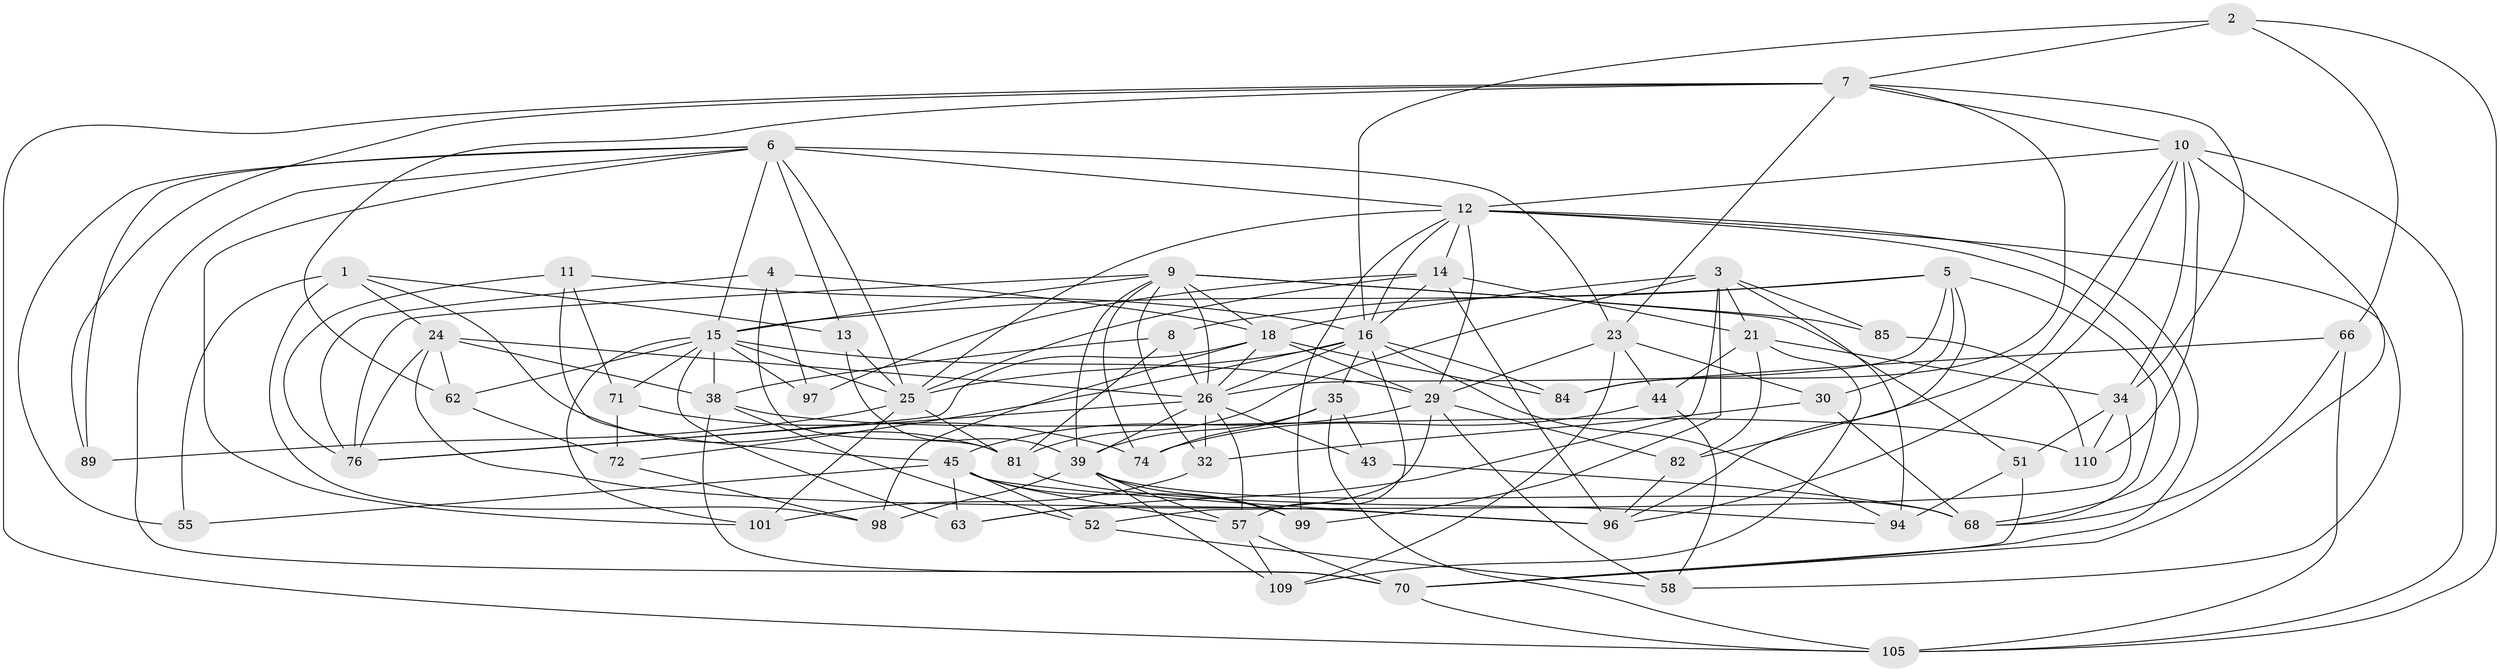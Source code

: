 // original degree distribution, {4: 1.0}
// Generated by graph-tools (version 1.1) at 2025/16/03/09/25 04:16:16]
// undirected, 60 vertices, 168 edges
graph export_dot {
graph [start="1"]
  node [color=gray90,style=filled];
  1 [super="+93"];
  2;
  3 [super="+118+102"];
  4;
  5 [super="+104"];
  6 [super="+53+48"];
  7 [super="+20+22"];
  8;
  9 [super="+33"];
  10 [super="+60+67"];
  11;
  12 [super="+19"];
  13;
  14 [super="+37"];
  15 [super="+17+86"];
  16 [super="+87+36"];
  18 [super="+27+112"];
  21 [super="+103"];
  23 [super="+90"];
  24 [super="+47"];
  25 [super="+46+73"];
  26 [super="+56+40"];
  29 [super="+115+61"];
  30;
  32;
  34 [super="+59"];
  35 [super="+79"];
  38 [super="+42+113"];
  39 [super="+54+41"];
  43;
  44;
  45 [super="+50+49"];
  51;
  52;
  55;
  57 [super="+77"];
  58;
  62;
  63;
  66;
  68 [super="+80"];
  70 [super="+108"];
  71;
  72;
  74;
  76 [super="+100"];
  81 [super="+92"];
  82;
  84;
  85;
  89;
  94;
  96 [super="+117"];
  97;
  98;
  99;
  101;
  105 [super="+111"];
  109;
  110;
  1 -- 55 [weight=2];
  1 -- 98;
  1 -- 81;
  1 -- 13;
  1 -- 24;
  2 -- 66;
  2 -- 105;
  2 -- 7;
  2 -- 16;
  3 -- 81;
  3 -- 85 [weight=2];
  3 -- 18;
  3 -- 99;
  3 -- 94;
  3 -- 63;
  3 -- 21;
  4 -- 81;
  4 -- 97;
  4 -- 76;
  4 -- 18;
  5 -- 30;
  5 -- 26;
  5 -- 68;
  5 -- 8;
  5 -- 96;
  5 -- 15;
  6 -- 101;
  6 -- 70;
  6 -- 55;
  6 -- 12 [weight=2];
  6 -- 23;
  6 -- 89;
  6 -- 25;
  6 -- 13;
  6 -- 15;
  7 -- 84;
  7 -- 23;
  7 -- 105;
  7 -- 62;
  7 -- 89;
  7 -- 34;
  7 -- 10;
  8 -- 26;
  8 -- 81;
  8 -- 38;
  9 -- 32;
  9 -- 15;
  9 -- 39;
  9 -- 74;
  9 -- 76;
  9 -- 18;
  9 -- 51;
  9 -- 85;
  9 -- 26 [weight=2];
  10 -- 82;
  10 -- 110;
  10 -- 96;
  10 -- 105;
  10 -- 34;
  10 -- 12;
  10 -- 70;
  11 -- 71;
  11 -- 45;
  11 -- 76;
  11 -- 16;
  12 -- 70 [weight=2];
  12 -- 68;
  12 -- 99;
  12 -- 16;
  12 -- 58;
  12 -- 14;
  12 -- 29;
  12 -- 25;
  13 -- 39;
  13 -- 25;
  14 -- 21;
  14 -- 16;
  14 -- 96;
  14 -- 97;
  14 -- 25;
  15 -- 71;
  15 -- 97 [weight=2];
  15 -- 101;
  15 -- 29;
  15 -- 62;
  15 -- 38;
  15 -- 25;
  15 -- 63;
  16 -- 26 [weight=2];
  16 -- 94;
  16 -- 35;
  16 -- 84;
  16 -- 72;
  16 -- 57;
  16 -- 25;
  18 -- 84;
  18 -- 76;
  18 -- 26;
  18 -- 98;
  18 -- 29;
  21 -- 44;
  21 -- 82;
  21 -- 109;
  21 -- 34;
  23 -- 109;
  23 -- 44;
  23 -- 29;
  23 -- 30;
  24 -- 96;
  24 -- 26;
  24 -- 62;
  24 -- 76;
  24 -- 38;
  25 -- 89 [weight=2];
  25 -- 81;
  25 -- 101;
  26 -- 32;
  26 -- 39;
  26 -- 43 [weight=2];
  26 -- 57;
  26 -- 76;
  29 -- 82;
  29 -- 63;
  29 -- 45;
  29 -- 58;
  30 -- 32;
  30 -- 68;
  32 -- 101;
  34 -- 110;
  34 -- 51;
  34 -- 52;
  35 -- 74;
  35 -- 43;
  35 -- 105;
  35 -- 39 [weight=2];
  38 -- 52;
  38 -- 110;
  38 -- 70;
  39 -- 98;
  39 -- 68;
  39 -- 57;
  39 -- 109;
  39 -- 99;
  43 -- 68;
  44 -- 58;
  44 -- 74;
  45 -- 99;
  45 -- 52;
  45 -- 55;
  45 -- 96;
  45 -- 63;
  45 -- 57;
  51 -- 94;
  51 -- 70;
  52 -- 58;
  57 -- 109;
  57 -- 70;
  62 -- 72;
  66 -- 105;
  66 -- 84;
  66 -- 68;
  70 -- 105;
  71 -- 74;
  71 -- 72;
  72 -- 98;
  81 -- 94;
  82 -- 96;
  85 -- 110;
}
